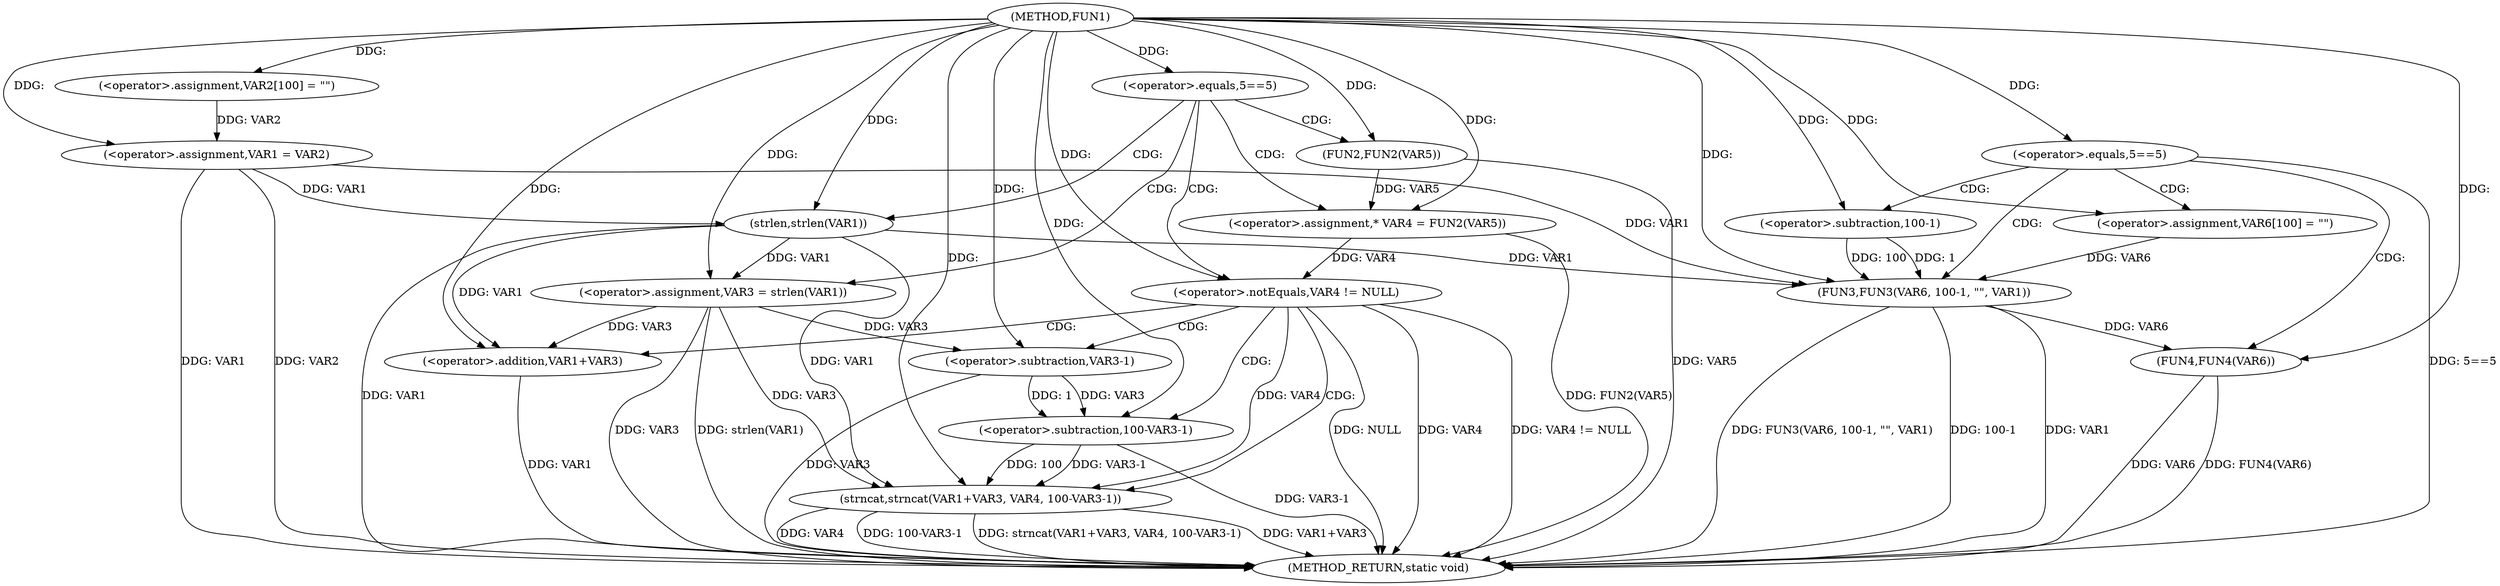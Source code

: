 digraph FUN1 {  
"1000100" [label = "(METHOD,FUN1)" ]
"1000160" [label = "(METHOD_RETURN,static void)" ]
"1000104" [label = "(<operator>.assignment,VAR2[100] = \"\")" ]
"1000107" [label = "(<operator>.assignment,VAR1 = VAR2)" ]
"1000111" [label = "(<operator>.equals,5==5)" ]
"1000117" [label = "(<operator>.assignment,VAR3 = strlen(VAR1))" ]
"1000119" [label = "(strlen,strlen(VAR1))" ]
"1000122" [label = "(<operator>.assignment,* VAR4 = FUN2(VAR5))" ]
"1000124" [label = "(FUN2,FUN2(VAR5))" ]
"1000127" [label = "(<operator>.notEquals,VAR4 != NULL)" ]
"1000131" [label = "(strncat,strncat(VAR1+VAR3, VAR4, 100-VAR3-1))" ]
"1000132" [label = "(<operator>.addition,VAR1+VAR3)" ]
"1000136" [label = "(<operator>.subtraction,100-VAR3-1)" ]
"1000138" [label = "(<operator>.subtraction,VAR3-1)" ]
"1000142" [label = "(<operator>.equals,5==5)" ]
"1000148" [label = "(<operator>.assignment,VAR6[100] = \"\")" ]
"1000151" [label = "(FUN3,FUN3(VAR6, 100-1, \"\", VAR1))" ]
"1000153" [label = "(<operator>.subtraction,100-1)" ]
"1000158" [label = "(FUN4,FUN4(VAR6))" ]
  "1000142" -> "1000160"  [ label = "DDG: 5==5"] 
  "1000124" -> "1000160"  [ label = "DDG: VAR5"] 
  "1000107" -> "1000160"  [ label = "DDG: VAR1"] 
  "1000151" -> "1000160"  [ label = "DDG: VAR1"] 
  "1000117" -> "1000160"  [ label = "DDG: VAR3"] 
  "1000132" -> "1000160"  [ label = "DDG: VAR1"] 
  "1000117" -> "1000160"  [ label = "DDG: strlen(VAR1)"] 
  "1000107" -> "1000160"  [ label = "DDG: VAR2"] 
  "1000158" -> "1000160"  [ label = "DDG: VAR6"] 
  "1000151" -> "1000160"  [ label = "DDG: FUN3(VAR6, 100-1, \"\", VAR1)"] 
  "1000131" -> "1000160"  [ label = "DDG: VAR1+VAR3"] 
  "1000138" -> "1000160"  [ label = "DDG: VAR3"] 
  "1000127" -> "1000160"  [ label = "DDG: NULL"] 
  "1000158" -> "1000160"  [ label = "DDG: FUN4(VAR6)"] 
  "1000127" -> "1000160"  [ label = "DDG: VAR4 != NULL"] 
  "1000151" -> "1000160"  [ label = "DDG: 100-1"] 
  "1000131" -> "1000160"  [ label = "DDG: VAR4"] 
  "1000119" -> "1000160"  [ label = "DDG: VAR1"] 
  "1000131" -> "1000160"  [ label = "DDG: 100-VAR3-1"] 
  "1000127" -> "1000160"  [ label = "DDG: VAR4"] 
  "1000136" -> "1000160"  [ label = "DDG: VAR3-1"] 
  "1000131" -> "1000160"  [ label = "DDG: strncat(VAR1+VAR3, VAR4, 100-VAR3-1)"] 
  "1000122" -> "1000160"  [ label = "DDG: FUN2(VAR5)"] 
  "1000100" -> "1000104"  [ label = "DDG: "] 
  "1000104" -> "1000107"  [ label = "DDG: VAR2"] 
  "1000100" -> "1000107"  [ label = "DDG: "] 
  "1000100" -> "1000111"  [ label = "DDG: "] 
  "1000119" -> "1000117"  [ label = "DDG: VAR1"] 
  "1000100" -> "1000117"  [ label = "DDG: "] 
  "1000107" -> "1000119"  [ label = "DDG: VAR1"] 
  "1000100" -> "1000119"  [ label = "DDG: "] 
  "1000124" -> "1000122"  [ label = "DDG: VAR5"] 
  "1000100" -> "1000122"  [ label = "DDG: "] 
  "1000100" -> "1000124"  [ label = "DDG: "] 
  "1000122" -> "1000127"  [ label = "DDG: VAR4"] 
  "1000100" -> "1000127"  [ label = "DDG: "] 
  "1000119" -> "1000131"  [ label = "DDG: VAR1"] 
  "1000100" -> "1000131"  [ label = "DDG: "] 
  "1000117" -> "1000131"  [ label = "DDG: VAR3"] 
  "1000119" -> "1000132"  [ label = "DDG: VAR1"] 
  "1000100" -> "1000132"  [ label = "DDG: "] 
  "1000117" -> "1000132"  [ label = "DDG: VAR3"] 
  "1000127" -> "1000131"  [ label = "DDG: VAR4"] 
  "1000136" -> "1000131"  [ label = "DDG: 100"] 
  "1000136" -> "1000131"  [ label = "DDG: VAR3-1"] 
  "1000100" -> "1000136"  [ label = "DDG: "] 
  "1000138" -> "1000136"  [ label = "DDG: VAR3"] 
  "1000138" -> "1000136"  [ label = "DDG: 1"] 
  "1000100" -> "1000138"  [ label = "DDG: "] 
  "1000117" -> "1000138"  [ label = "DDG: VAR3"] 
  "1000100" -> "1000142"  [ label = "DDG: "] 
  "1000100" -> "1000148"  [ label = "DDG: "] 
  "1000148" -> "1000151"  [ label = "DDG: VAR6"] 
  "1000100" -> "1000151"  [ label = "DDG: "] 
  "1000153" -> "1000151"  [ label = "DDG: 100"] 
  "1000153" -> "1000151"  [ label = "DDG: 1"] 
  "1000100" -> "1000153"  [ label = "DDG: "] 
  "1000107" -> "1000151"  [ label = "DDG: VAR1"] 
  "1000119" -> "1000151"  [ label = "DDG: VAR1"] 
  "1000151" -> "1000158"  [ label = "DDG: VAR6"] 
  "1000100" -> "1000158"  [ label = "DDG: "] 
  "1000111" -> "1000117"  [ label = "CDG: "] 
  "1000111" -> "1000127"  [ label = "CDG: "] 
  "1000111" -> "1000124"  [ label = "CDG: "] 
  "1000111" -> "1000119"  [ label = "CDG: "] 
  "1000111" -> "1000122"  [ label = "CDG: "] 
  "1000127" -> "1000131"  [ label = "CDG: "] 
  "1000127" -> "1000132"  [ label = "CDG: "] 
  "1000127" -> "1000136"  [ label = "CDG: "] 
  "1000127" -> "1000138"  [ label = "CDG: "] 
  "1000142" -> "1000153"  [ label = "CDG: "] 
  "1000142" -> "1000158"  [ label = "CDG: "] 
  "1000142" -> "1000151"  [ label = "CDG: "] 
  "1000142" -> "1000148"  [ label = "CDG: "] 
}
